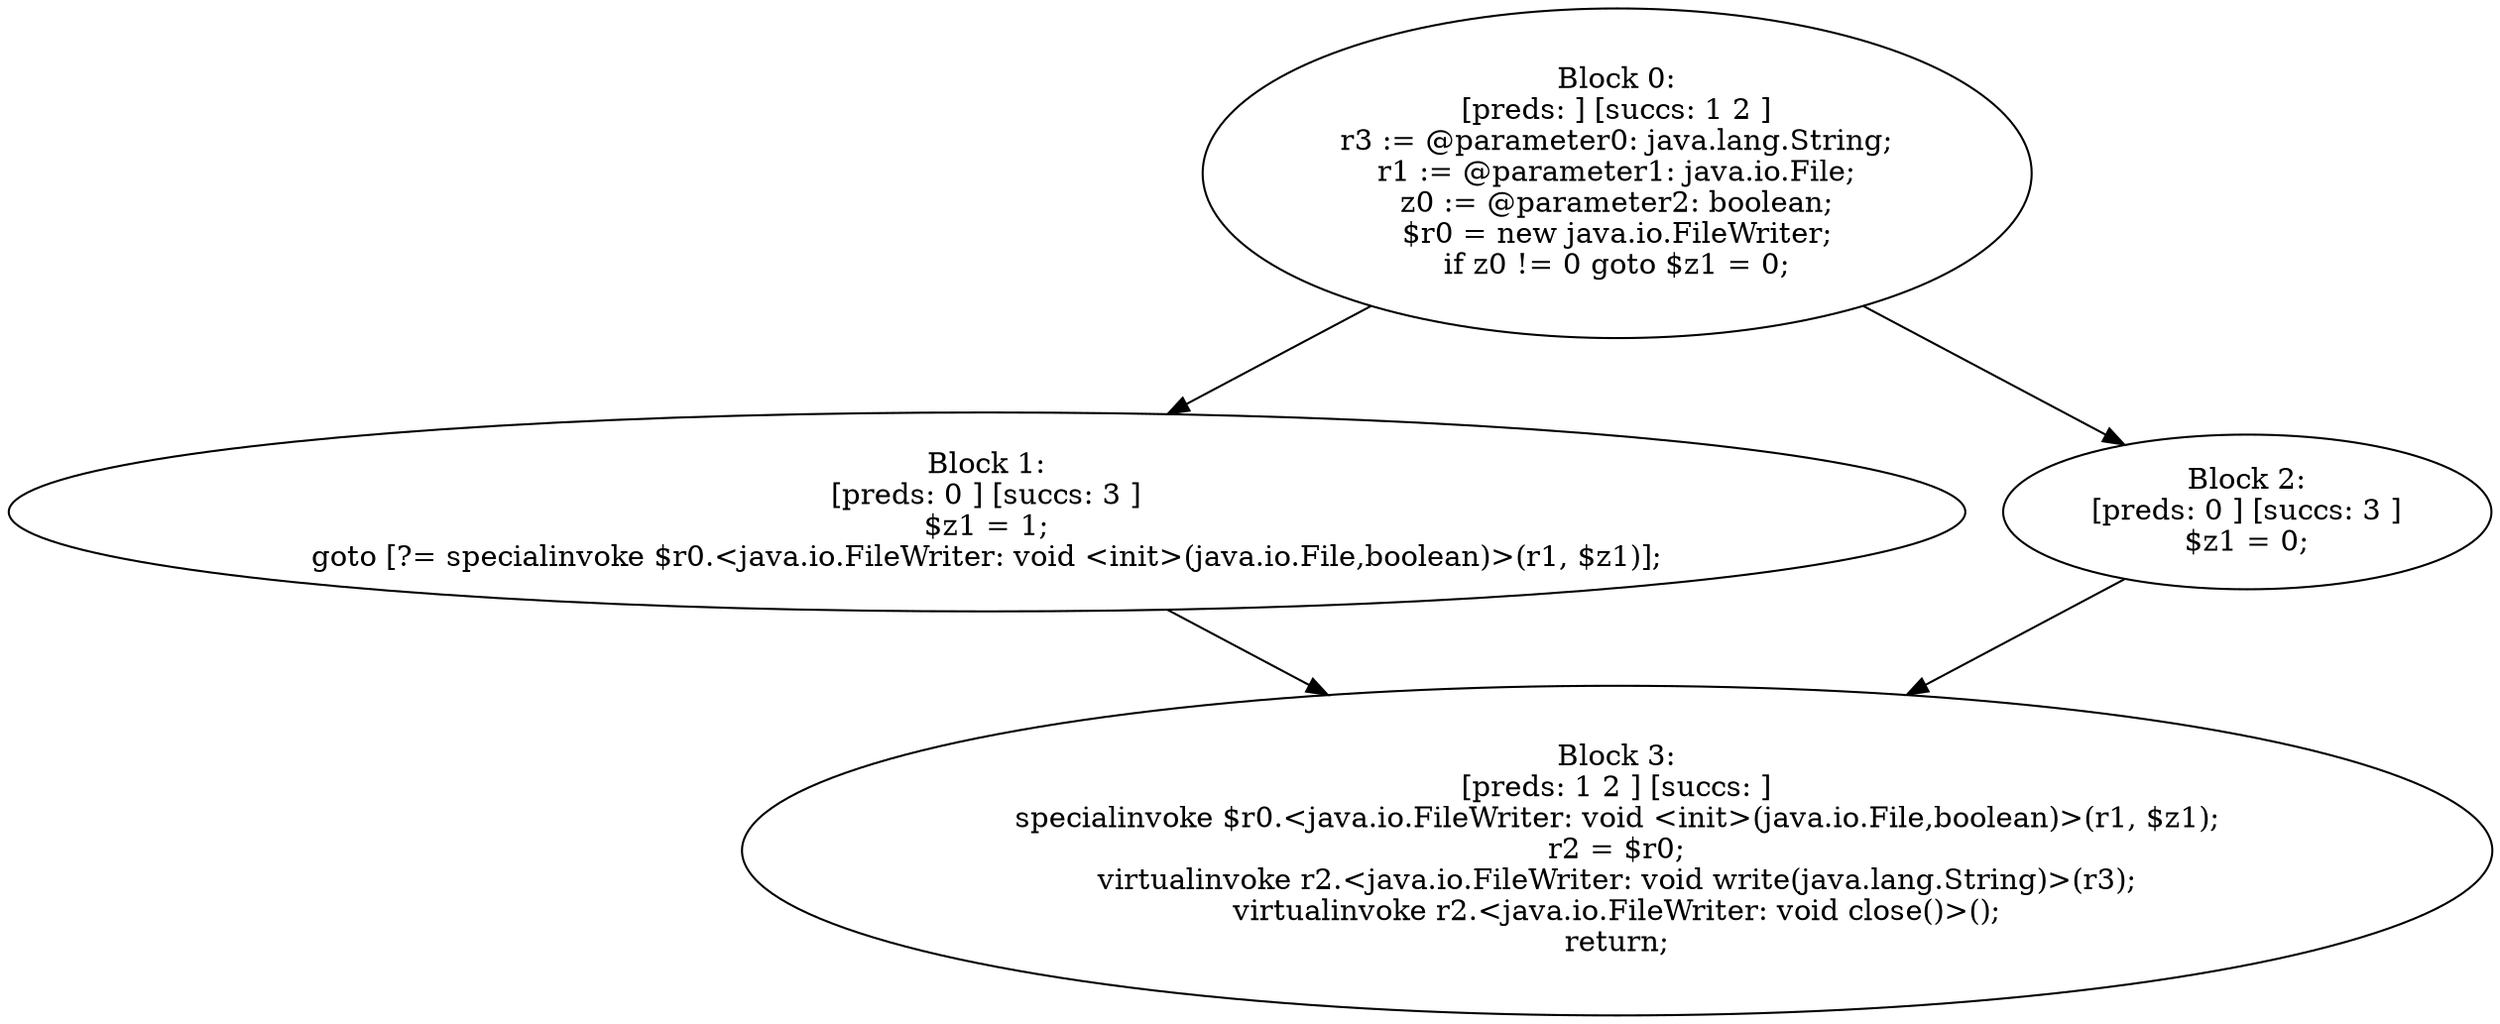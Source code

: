 digraph "unitGraph" {
    "Block 0:
[preds: ] [succs: 1 2 ]
r3 := @parameter0: java.lang.String;
r1 := @parameter1: java.io.File;
z0 := @parameter2: boolean;
$r0 = new java.io.FileWriter;
if z0 != 0 goto $z1 = 0;
"
    "Block 1:
[preds: 0 ] [succs: 3 ]
$z1 = 1;
goto [?= specialinvoke $r0.<java.io.FileWriter: void <init>(java.io.File,boolean)>(r1, $z1)];
"
    "Block 2:
[preds: 0 ] [succs: 3 ]
$z1 = 0;
"
    "Block 3:
[preds: 1 2 ] [succs: ]
specialinvoke $r0.<java.io.FileWriter: void <init>(java.io.File,boolean)>(r1, $z1);
r2 = $r0;
virtualinvoke r2.<java.io.FileWriter: void write(java.lang.String)>(r3);
virtualinvoke r2.<java.io.FileWriter: void close()>();
return;
"
    "Block 0:
[preds: ] [succs: 1 2 ]
r3 := @parameter0: java.lang.String;
r1 := @parameter1: java.io.File;
z0 := @parameter2: boolean;
$r0 = new java.io.FileWriter;
if z0 != 0 goto $z1 = 0;
"->"Block 1:
[preds: 0 ] [succs: 3 ]
$z1 = 1;
goto [?= specialinvoke $r0.<java.io.FileWriter: void <init>(java.io.File,boolean)>(r1, $z1)];
";
    "Block 0:
[preds: ] [succs: 1 2 ]
r3 := @parameter0: java.lang.String;
r1 := @parameter1: java.io.File;
z0 := @parameter2: boolean;
$r0 = new java.io.FileWriter;
if z0 != 0 goto $z1 = 0;
"->"Block 2:
[preds: 0 ] [succs: 3 ]
$z1 = 0;
";
    "Block 1:
[preds: 0 ] [succs: 3 ]
$z1 = 1;
goto [?= specialinvoke $r0.<java.io.FileWriter: void <init>(java.io.File,boolean)>(r1, $z1)];
"->"Block 3:
[preds: 1 2 ] [succs: ]
specialinvoke $r0.<java.io.FileWriter: void <init>(java.io.File,boolean)>(r1, $z1);
r2 = $r0;
virtualinvoke r2.<java.io.FileWriter: void write(java.lang.String)>(r3);
virtualinvoke r2.<java.io.FileWriter: void close()>();
return;
";
    "Block 2:
[preds: 0 ] [succs: 3 ]
$z1 = 0;
"->"Block 3:
[preds: 1 2 ] [succs: ]
specialinvoke $r0.<java.io.FileWriter: void <init>(java.io.File,boolean)>(r1, $z1);
r2 = $r0;
virtualinvoke r2.<java.io.FileWriter: void write(java.lang.String)>(r3);
virtualinvoke r2.<java.io.FileWriter: void close()>();
return;
";
}

